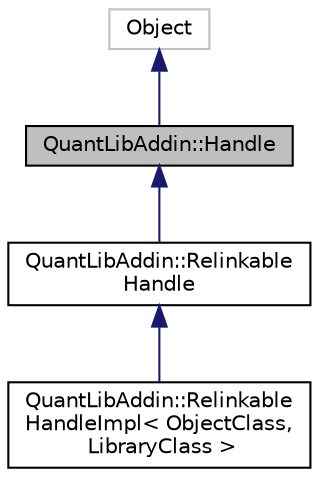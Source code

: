 digraph "QuantLibAddin::Handle"
{
  edge [fontname="Helvetica",fontsize="10",labelfontname="Helvetica",labelfontsize="10"];
  node [fontname="Helvetica",fontsize="10",shape=record];
  Node0 [label="QuantLibAddin::Handle",height=0.2,width=0.4,color="black", fillcolor="grey75", style="filled", fontcolor="black"];
  Node1 -> Node0 [dir="back",color="midnightblue",fontsize="10",style="solid",fontname="Helvetica"];
  Node1 [label="Object",height=0.2,width=0.4,color="grey75", fillcolor="white", style="filled"];
  Node0 -> Node2 [dir="back",color="midnightblue",fontsize="10",style="solid",fontname="Helvetica"];
  Node2 [label="QuantLibAddin::Relinkable\lHandle",height=0.2,width=0.4,color="black", fillcolor="white", style="filled",URL="$class_quant_lib_addin_1_1_relinkable_handle.html"];
  Node2 -> Node3 [dir="back",color="midnightblue",fontsize="10",style="solid",fontname="Helvetica"];
  Node3 [label="QuantLibAddin::Relinkable\lHandleImpl\< ObjectClass,\l LibraryClass \>",height=0.2,width=0.4,color="black", fillcolor="white", style="filled",URL="$class_quant_lib_addin_1_1_relinkable_handle_impl.html"];
}
